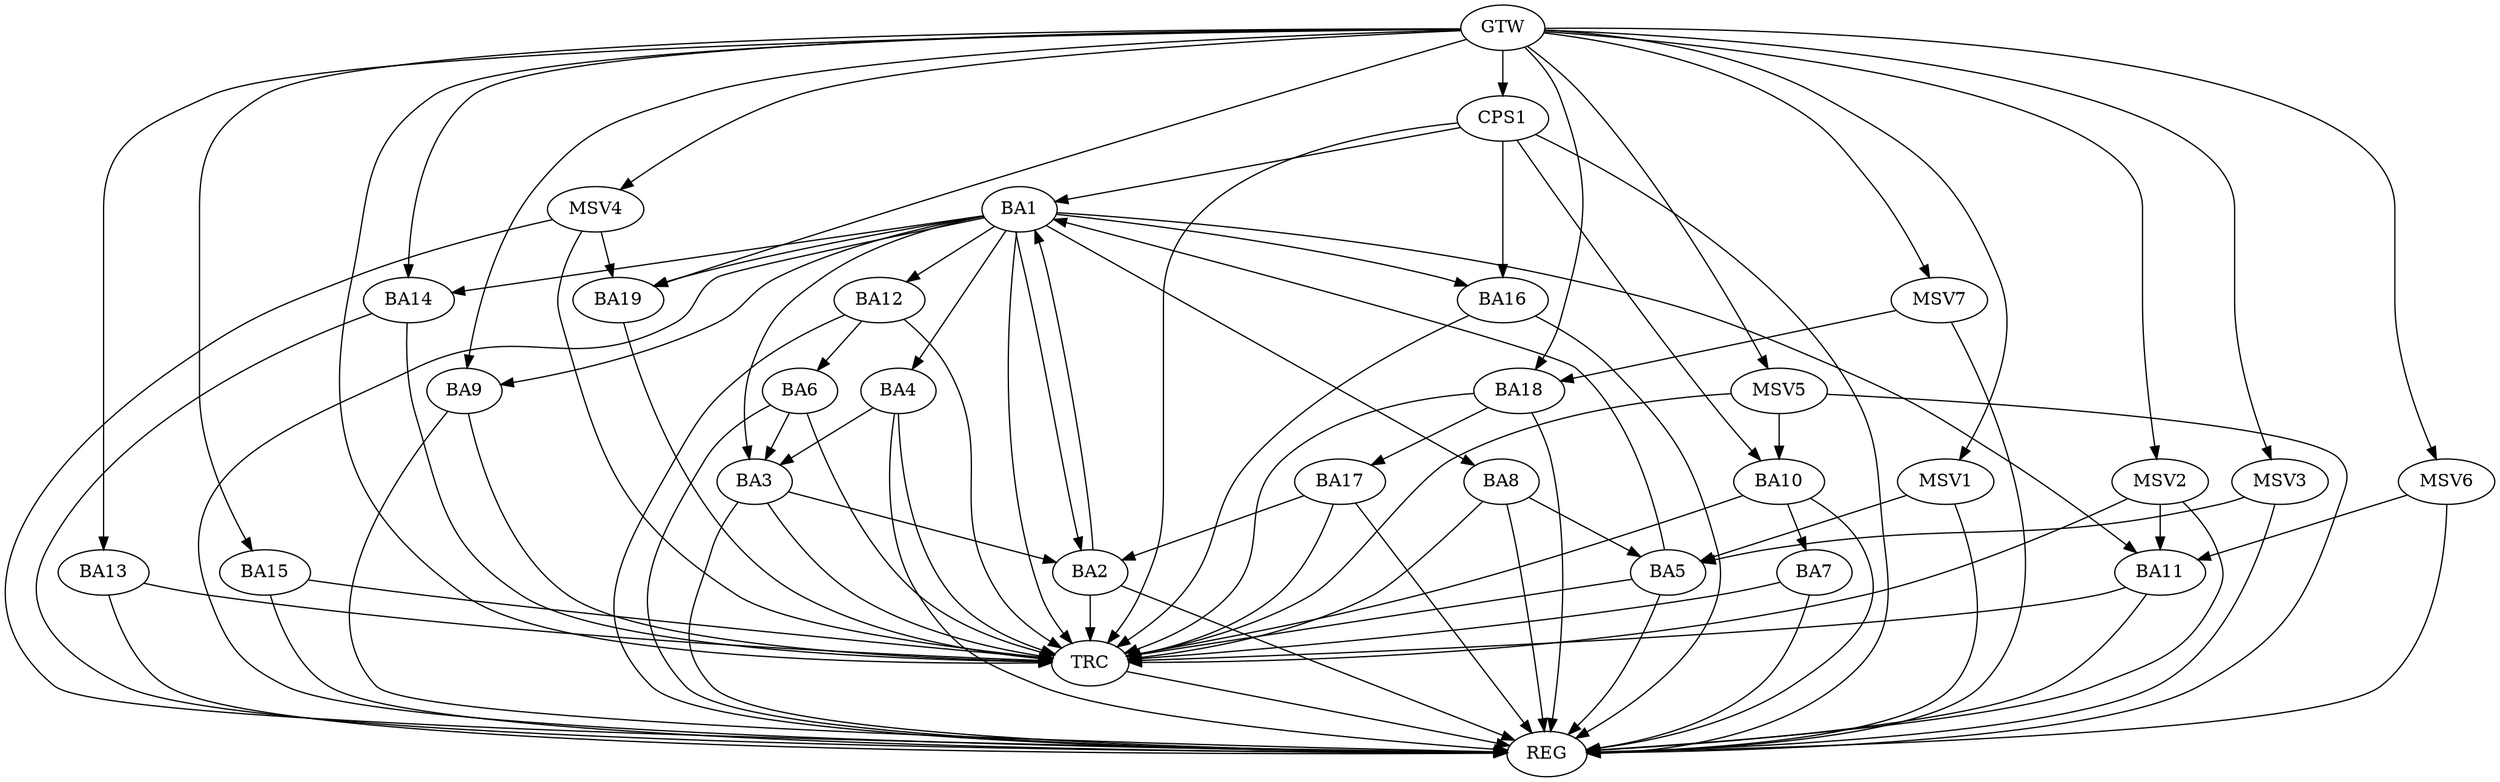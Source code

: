 strict digraph G {
  BA1 [ label="BA1" ];
  BA2 [ label="BA2" ];
  BA3 [ label="BA3" ];
  BA4 [ label="BA4" ];
  BA5 [ label="BA5" ];
  BA6 [ label="BA6" ];
  BA7 [ label="BA7" ];
  BA8 [ label="BA8" ];
  BA9 [ label="BA9" ];
  BA10 [ label="BA10" ];
  BA11 [ label="BA11" ];
  BA12 [ label="BA12" ];
  BA13 [ label="BA13" ];
  BA14 [ label="BA14" ];
  BA15 [ label="BA15" ];
  BA16 [ label="BA16" ];
  BA17 [ label="BA17" ];
  BA18 [ label="BA18" ];
  BA19 [ label="BA19" ];
  CPS1 [ label="CPS1" ];
  GTW [ label="GTW" ];
  REG [ label="REG" ];
  TRC [ label="TRC" ];
  MSV1 [ label="MSV1" ];
  MSV2 [ label="MSV2" ];
  MSV3 [ label="MSV3" ];
  MSV4 [ label="MSV4" ];
  MSV5 [ label="MSV5" ];
  MSV6 [ label="MSV6" ];
  MSV7 [ label="MSV7" ];
  BA1 -> BA2;
  BA2 -> BA1;
  BA3 -> BA2;
  BA4 -> BA3;
  BA5 -> BA1;
  BA6 -> BA3;
  BA8 -> BA5;
  BA10 -> BA7;
  BA12 -> BA6;
  BA17 -> BA2;
  BA18 -> BA17;
  CPS1 -> BA10;
  CPS1 -> BA1;
  CPS1 -> BA16;
  GTW -> BA9;
  GTW -> BA13;
  GTW -> BA14;
  GTW -> BA15;
  GTW -> BA18;
  GTW -> BA19;
  GTW -> CPS1;
  BA1 -> REG;
  BA2 -> REG;
  BA3 -> REG;
  BA4 -> REG;
  BA5 -> REG;
  BA6 -> REG;
  BA7 -> REG;
  BA8 -> REG;
  BA9 -> REG;
  BA10 -> REG;
  BA11 -> REG;
  BA12 -> REG;
  BA13 -> REG;
  BA14 -> REG;
  BA15 -> REG;
  BA16 -> REG;
  BA17 -> REG;
  BA18 -> REG;
  CPS1 -> REG;
  BA1 -> TRC;
  BA2 -> TRC;
  BA3 -> TRC;
  BA4 -> TRC;
  BA5 -> TRC;
  BA6 -> TRC;
  BA7 -> TRC;
  BA8 -> TRC;
  BA9 -> TRC;
  BA10 -> TRC;
  BA11 -> TRC;
  BA12 -> TRC;
  BA13 -> TRC;
  BA14 -> TRC;
  BA15 -> TRC;
  BA16 -> TRC;
  BA17 -> TRC;
  BA18 -> TRC;
  BA19 -> TRC;
  CPS1 -> TRC;
  GTW -> TRC;
  TRC -> REG;
  BA1 -> BA16;
  BA1 -> BA4;
  BA1 -> BA11;
  BA1 -> BA3;
  BA1 -> BA19;
  BA1 -> BA12;
  BA1 -> BA9;
  BA1 -> BA14;
  BA1 -> BA8;
  MSV1 -> BA5;
  GTW -> MSV1;
  MSV1 -> REG;
  MSV2 -> BA11;
  GTW -> MSV2;
  MSV2 -> REG;
  MSV2 -> TRC;
  MSV3 -> BA5;
  GTW -> MSV3;
  MSV3 -> REG;
  MSV4 -> BA19;
  GTW -> MSV4;
  MSV4 -> REG;
  MSV4 -> TRC;
  MSV5 -> BA10;
  GTW -> MSV5;
  MSV5 -> REG;
  MSV5 -> TRC;
  MSV6 -> BA11;
  GTW -> MSV6;
  MSV6 -> REG;
  MSV7 -> BA18;
  GTW -> MSV7;
  MSV7 -> REG;
}
